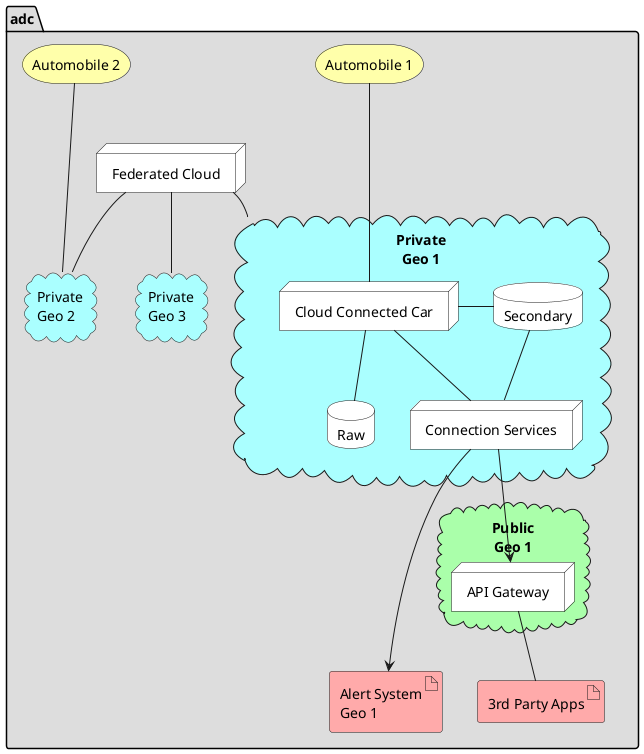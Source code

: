 @startuml

package  adc #dddddd {
  storage "Automobile 1" as Car1 #ffffaa
  storage "Automobile 2" as Car2 #ffffaa
  cloud "Private\nGeo 1" as Cloud1 #aaffff {
    node "Connection Services" as CS #ffffff
    node "Cloud Connected Car" as C3 #ffffff
    C3 - CS
    database "Raw" #ffffff
    database "Secondary" #ffffff
    C3 -- Raw
    C3 - Secondary
    Secondary -- CS
  }
  cloud "Private\nGeo 2" as Cloud2 #aaffff {
  }
  cloud "Private\nGeo 3" as Cloud3 #aaffff {
  }
  cloud "Public\nGeo 1" as PG1 #aaffaa {
    node "API Gateway" as AG #ffffff
  }
  CS --> AG
  node "Federated Cloud" as FC #ffffff
  artifact "Alert System\nGeo 1" as AS1 #ffaaaa
  artifact "3rd Party Apps" as PA3 #ffaaaa

  Car1 --- C3
  AG -- PA3
  CS ---> AS1
  Car2 --- Cloud2

  FC -- Cloud1
  FC -- Cloud2
  FC -- Cloud3
}

@enduml
